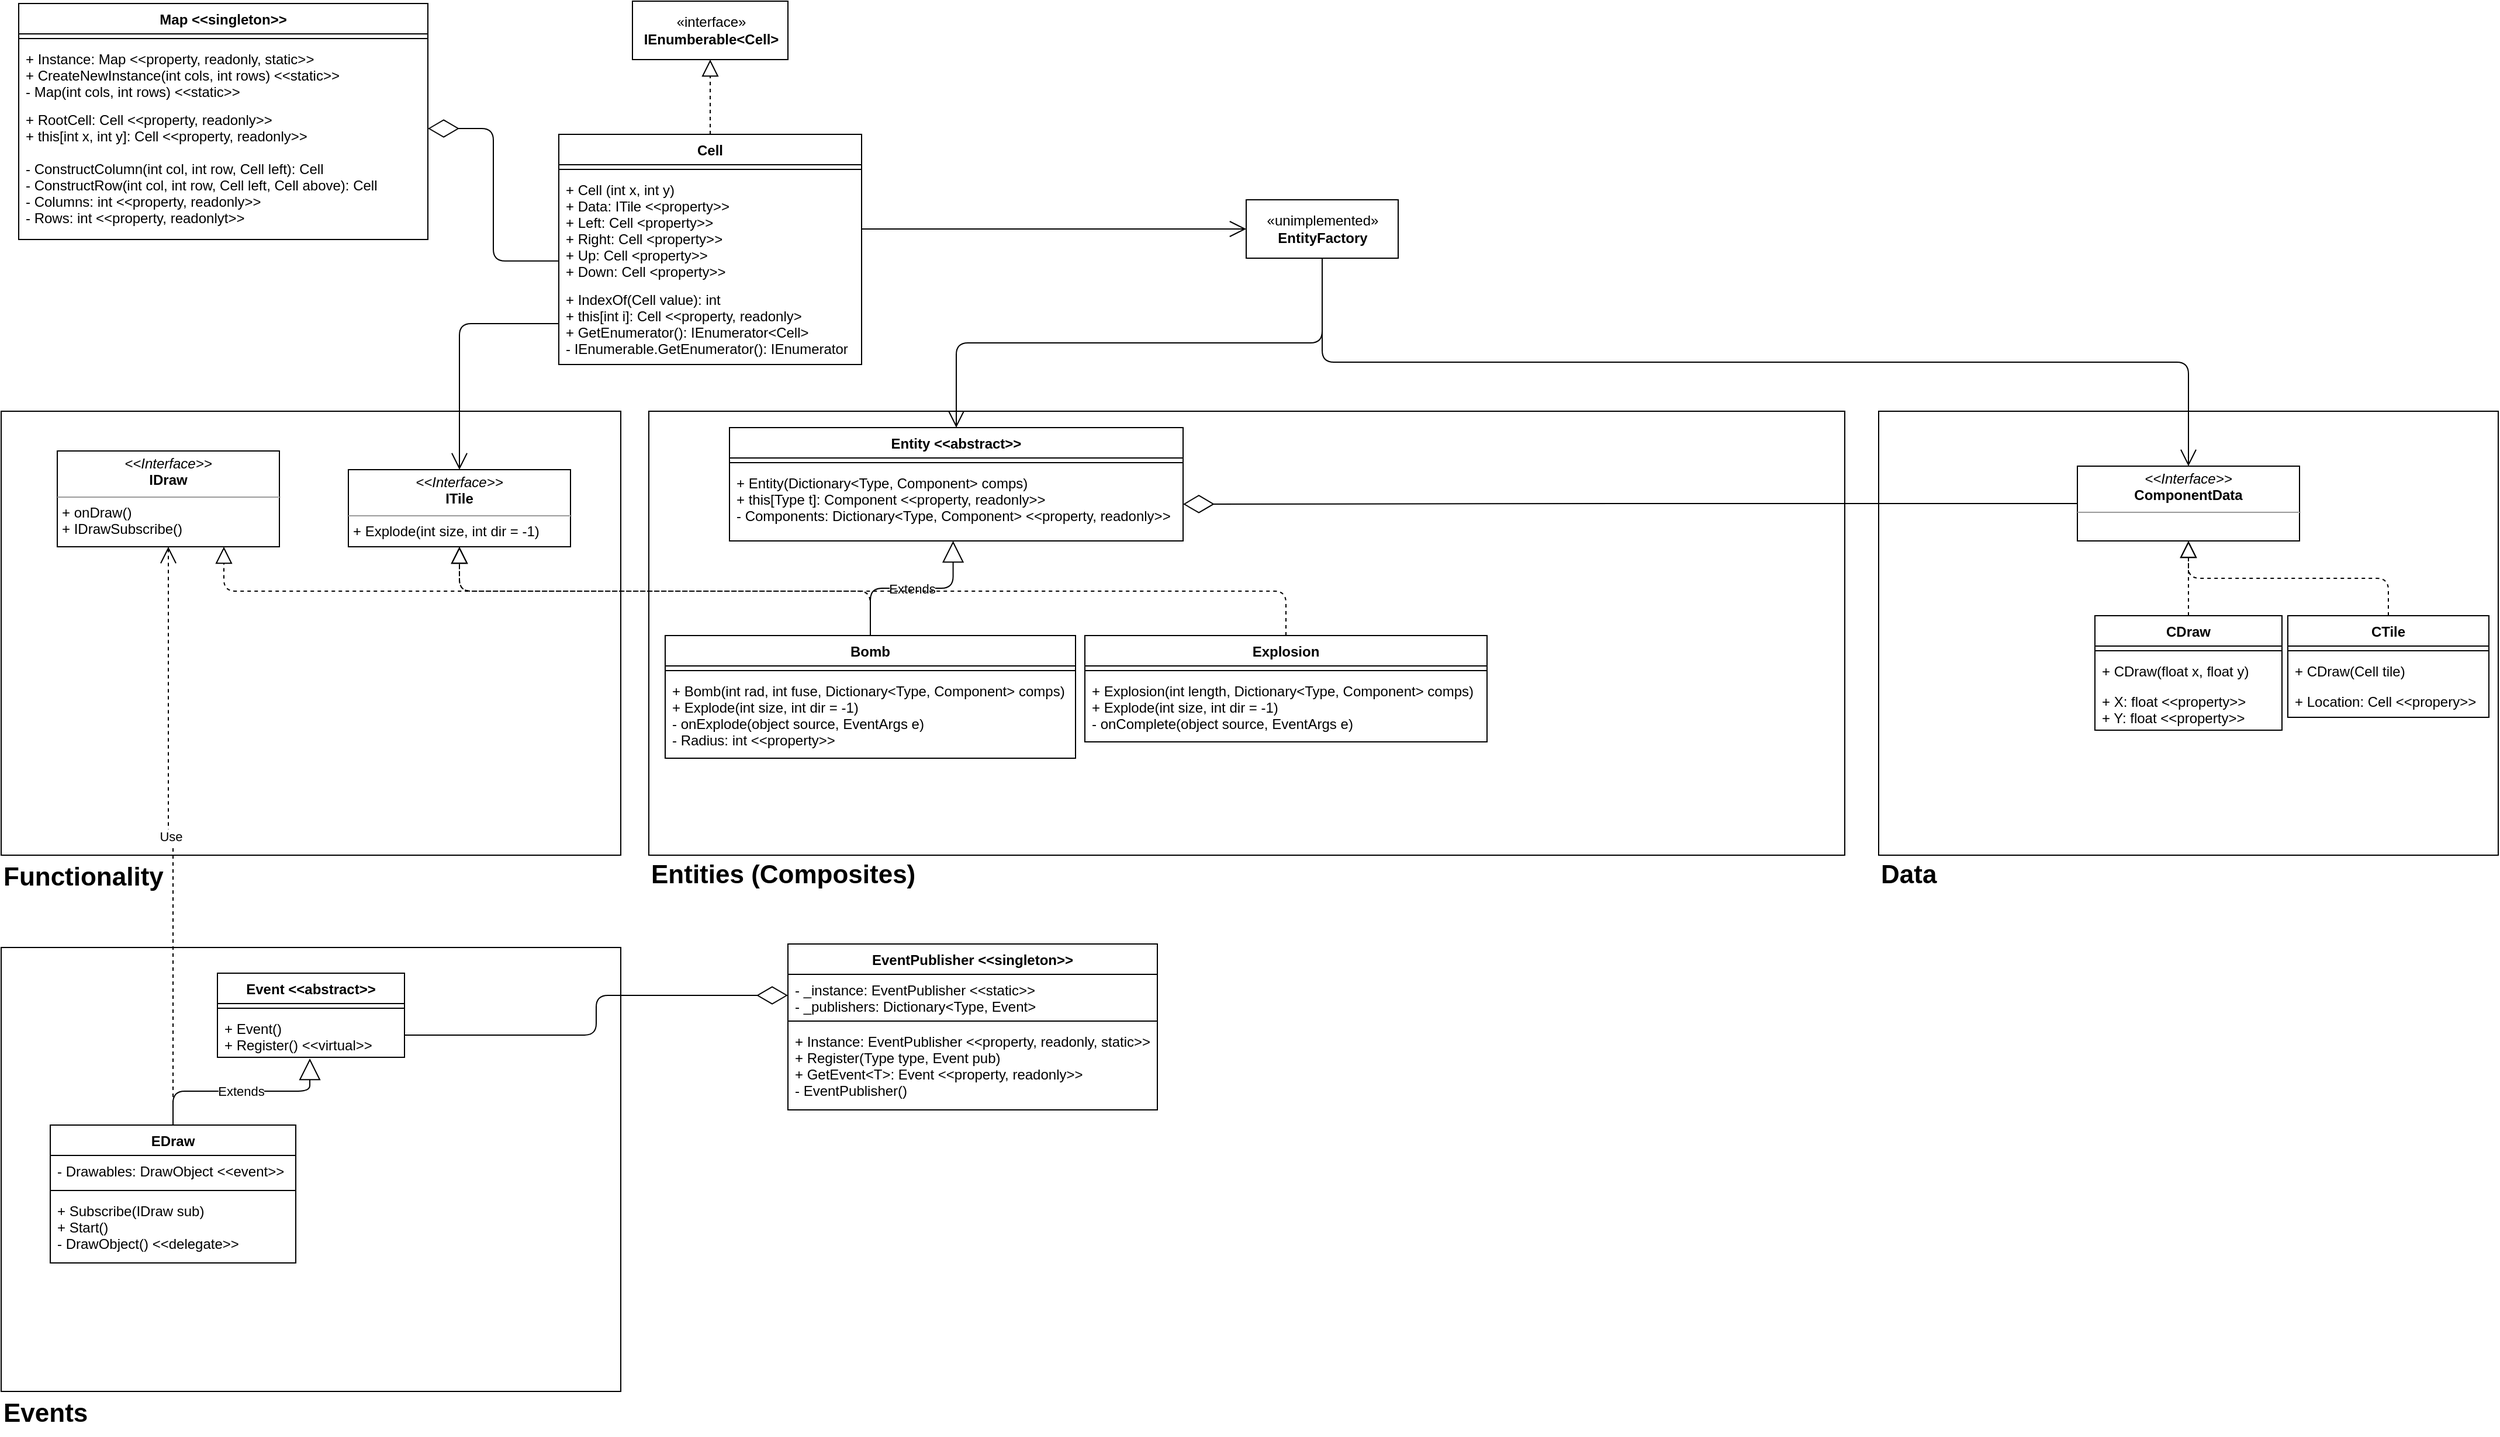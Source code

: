 <mxfile version="14.6.6" type="github"><diagram id="C5RBs43oDa-KdzZeNtuy" name="Page-1"><mxGraphModel dx="932" dy="702" grid="0" gridSize="10" guides="1" tooltips="1" connect="1" arrows="1" fold="1" page="1" pageScale="1" pageWidth="3300" pageHeight="4681" math="0" shadow="0"><root><mxCell id="WIyWlLk6GJQsqaUBKTNV-0"/><mxCell id="WIyWlLk6GJQsqaUBKTNV-1" parent="WIyWlLk6GJQsqaUBKTNV-0"/><mxCell id="XTQqbxuWLV4xCFqVh-AC-67" value="" style="rounded=0;whiteSpace=wrap;html=1;" parent="WIyWlLk6GJQsqaUBKTNV-1" vertex="1"><mxGeometry x="12" y="845" width="530" height="380" as="geometry"/></mxCell><mxCell id="XTQqbxuWLV4xCFqVh-AC-40" value="" style="rounded=0;whiteSpace=wrap;html=1;" parent="WIyWlLk6GJQsqaUBKTNV-1" vertex="1"><mxGeometry x="12" y="386" width="530" height="380" as="geometry"/></mxCell><mxCell id="XTQqbxuWLV4xCFqVh-AC-42" value="" style="rounded=0;whiteSpace=wrap;html=1;" parent="WIyWlLk6GJQsqaUBKTNV-1" vertex="1"><mxGeometry x="566" y="386" width="1023" height="380" as="geometry"/></mxCell><mxCell id="XTQqbxuWLV4xCFqVh-AC-43" value="" style="rounded=0;whiteSpace=wrap;html=1;" parent="WIyWlLk6GJQsqaUBKTNV-1" vertex="1"><mxGeometry x="1618" y="386" width="530" height="380" as="geometry"/></mxCell><mxCell id="zkfFHV4jXpPFQw0GAbJ--0" value="Cell" style="swimlane;fontStyle=1;align=center;verticalAlign=top;childLayout=stackLayout;horizontal=1;startSize=26;horizontalStack=0;resizeParent=1;resizeLast=0;collapsible=1;marginBottom=0;rounded=0;shadow=0;strokeWidth=1;" parent="WIyWlLk6GJQsqaUBKTNV-1" vertex="1"><mxGeometry x="489" y="149" width="259" height="197" as="geometry"><mxRectangle x="230" y="140" width="160" height="26" as="alternateBounds"/></mxGeometry></mxCell><mxCell id="zkfFHV4jXpPFQw0GAbJ--4" value="" style="line;html=1;strokeWidth=1;align=left;verticalAlign=middle;spacingTop=-1;spacingLeft=3;spacingRight=3;rotatable=0;labelPosition=right;points=[];portConstraint=eastwest;" parent="zkfFHV4jXpPFQw0GAbJ--0" vertex="1"><mxGeometry y="26" width="259" height="8" as="geometry"/></mxCell><mxCell id="XTQqbxuWLV4xCFqVh-AC-19" value="+ Cell (int x, int y)&#10;+ Data: ITile &lt;&lt;property&gt;&gt;&#10;+ Left: Cell &lt;property&gt;&gt;&#10;+ Right: Cell &lt;property&gt;&gt;&#10;+ Up: Cell &lt;property&gt;&gt;&#10;+ Down: Cell &lt;property&gt;&gt;" style="text;strokeColor=none;fillColor=none;align=left;verticalAlign=top;spacingLeft=4;spacingRight=4;overflow=hidden;rotatable=0;points=[[0,0.5],[1,0.5]];portConstraint=eastwest;" parent="zkfFHV4jXpPFQw0GAbJ--0" vertex="1"><mxGeometry y="34" width="259" height="94" as="geometry"/></mxCell><mxCell id="XTQqbxuWLV4xCFqVh-AC-16" value="+ IndexOf(Cell value): int&#10;+ this[int i]: Cell &lt;&lt;property, readonly&gt;&#10;+ GetEnumerator(): IEnumerator&lt;Cell&gt;&#10;- IEnumerable.GetEnumerator(): IEnumerator" style="text;strokeColor=none;fillColor=none;align=left;verticalAlign=top;spacingLeft=4;spacingRight=4;overflow=hidden;rotatable=0;points=[[0,0.5],[1,0.5]];portConstraint=eastwest;" parent="zkfFHV4jXpPFQw0GAbJ--0" vertex="1"><mxGeometry y="128" width="259" height="68" as="geometry"/></mxCell><mxCell id="zkfFHV4jXpPFQw0GAbJ--17" value="Map &lt;&lt;singleton&gt;&gt;" style="swimlane;fontStyle=1;align=center;verticalAlign=top;childLayout=stackLayout;horizontal=1;startSize=26;horizontalStack=0;resizeParent=1;resizeLast=0;collapsible=1;marginBottom=0;rounded=0;shadow=0;strokeWidth=1;" parent="WIyWlLk6GJQsqaUBKTNV-1" vertex="1"><mxGeometry x="27" y="37" width="350" height="202" as="geometry"><mxRectangle x="550" y="140" width="160" height="26" as="alternateBounds"/></mxGeometry></mxCell><mxCell id="zkfFHV4jXpPFQw0GAbJ--23" value="" style="line;html=1;strokeWidth=1;align=left;verticalAlign=middle;spacingTop=-1;spacingLeft=3;spacingRight=3;rotatable=0;labelPosition=right;points=[];portConstraint=eastwest;" parent="zkfFHV4jXpPFQw0GAbJ--17" vertex="1"><mxGeometry y="26" width="350" height="8" as="geometry"/></mxCell><mxCell id="XTQqbxuWLV4xCFqVh-AC-2" value="+ Instance: Map &lt;&lt;property, readonly, static&gt;&gt;&#10;+ CreateNewInstance(int cols, int rows) &lt;&lt;static&gt;&gt;&#10;- Map(int cols, int rows) &lt;&lt;static&gt;&gt;" style="text;strokeColor=none;fillColor=none;align=left;verticalAlign=top;spacingLeft=4;spacingRight=4;overflow=hidden;rotatable=0;points=[[0,0.5],[1,0.5]];portConstraint=eastwest;" parent="zkfFHV4jXpPFQw0GAbJ--17" vertex="1"><mxGeometry y="34" width="350" height="52" as="geometry"/></mxCell><mxCell id="XTQqbxuWLV4xCFqVh-AC-8" value="+ RootCell: Cell &lt;&lt;property, readonly&gt;&gt;&#10;+ this[int x, int y]: Cell &lt;&lt;property, readonly&gt;&gt;" style="text;strokeColor=none;fillColor=none;align=left;verticalAlign=top;spacingLeft=4;spacingRight=4;overflow=hidden;rotatable=0;points=[[0,0.5],[1,0.5]];portConstraint=eastwest;" parent="zkfFHV4jXpPFQw0GAbJ--17" vertex="1"><mxGeometry y="86" width="350" height="42" as="geometry"/></mxCell><mxCell id="XTQqbxuWLV4xCFqVh-AC-4" value="- ConstructColumn(int col, int row, Cell left): Cell&#10;- ConstructRow(int col, int row, Cell left, Cell above): Cell&#10;- Columns: int &lt;&lt;property, readonly&gt;&gt;&#10;- Rows: int &lt;&lt;property, readonlyt&gt;&gt;" style="text;strokeColor=none;fillColor=none;align=left;verticalAlign=top;spacingLeft=4;spacingRight=4;overflow=hidden;rotatable=0;points=[[0,0.5],[1,0.5]];portConstraint=eastwest;" parent="zkfFHV4jXpPFQw0GAbJ--17" vertex="1"><mxGeometry y="128" width="350" height="70" as="geometry"/></mxCell><mxCell id="XTQqbxuWLV4xCFqVh-AC-21" value="«interface»&lt;br&gt;&lt;b&gt;IEnumberable&amp;lt;Cell&amp;gt;&lt;/b&gt;" style="html=1;" parent="WIyWlLk6GJQsqaUBKTNV-1" vertex="1"><mxGeometry x="552" y="35" width="133" height="50" as="geometry"/></mxCell><mxCell id="XTQqbxuWLV4xCFqVh-AC-26" value="" style="endArrow=block;dashed=1;endFill=0;endSize=12;html=1;exitX=0.5;exitY=0;exitDx=0;exitDy=0;entryX=0.5;entryY=1;entryDx=0;entryDy=0;" parent="WIyWlLk6GJQsqaUBKTNV-1" source="zkfFHV4jXpPFQw0GAbJ--0" target="XTQqbxuWLV4xCFqVh-AC-21" edge="1"><mxGeometry width="160" relative="1" as="geometry"><mxPoint x="565" y="114" as="sourcePoint"/><mxPoint x="725" y="114" as="targetPoint"/></mxGeometry></mxCell><mxCell id="XTQqbxuWLV4xCFqVh-AC-32" value="" style="endArrow=diamondThin;endFill=0;endSize=24;html=1;entryX=1;entryY=0.5;entryDx=0;entryDy=0;exitX=0.001;exitY=0.791;exitDx=0;exitDy=0;edgeStyle=orthogonalEdgeStyle;exitPerimeter=0;" parent="WIyWlLk6GJQsqaUBKTNV-1" source="XTQqbxuWLV4xCFqVh-AC-19" target="XTQqbxuWLV4xCFqVh-AC-8" edge="1"><mxGeometry width="160" relative="1" as="geometry"><mxPoint x="489" y="282" as="sourcePoint"/><mxPoint x="380" y="197" as="targetPoint"/></mxGeometry></mxCell><mxCell id="XTQqbxuWLV4xCFqVh-AC-34" value="Entity &lt;&lt;abstract&gt;&gt;" style="swimlane;fontStyle=1;align=center;verticalAlign=top;childLayout=stackLayout;horizontal=1;startSize=26;horizontalStack=0;resizeParent=1;resizeParentMax=0;resizeLast=0;collapsible=1;marginBottom=0;" parent="WIyWlLk6GJQsqaUBKTNV-1" vertex="1"><mxGeometry x="635" y="400" width="388" height="97" as="geometry"/></mxCell><mxCell id="XTQqbxuWLV4xCFqVh-AC-36" value="" style="line;strokeWidth=1;fillColor=none;align=left;verticalAlign=middle;spacingTop=-1;spacingLeft=3;spacingRight=3;rotatable=0;labelPosition=right;points=[];portConstraint=eastwest;" parent="XTQqbxuWLV4xCFqVh-AC-34" vertex="1"><mxGeometry y="26" width="388" height="8" as="geometry"/></mxCell><mxCell id="XTQqbxuWLV4xCFqVh-AC-37" value="+ Entity(Dictionary&lt;Type, Component&gt; comps)&#10;+ this[Type t]: Component &lt;&lt;property, readonly&gt;&gt;&#10;- Components: Dictionary&lt;Type, Component&gt; &lt;&lt;property, readonly&gt;&gt;" style="text;strokeColor=none;fillColor=none;align=left;verticalAlign=top;spacingLeft=4;spacingRight=4;overflow=hidden;rotatable=0;points=[[0,0.5],[1,0.5]];portConstraint=eastwest;" parent="XTQqbxuWLV4xCFqVh-AC-34" vertex="1"><mxGeometry y="34" width="388" height="63" as="geometry"/></mxCell><mxCell id="XTQqbxuWLV4xCFqVh-AC-39" value="&lt;p style=&quot;margin: 0px ; margin-top: 4px ; text-align: center&quot;&gt;&lt;i&gt;&amp;lt;&amp;lt;Interface&amp;gt;&amp;gt;&lt;/i&gt;&lt;br&gt;&lt;b&gt;ComponentData&lt;/b&gt;&lt;/p&gt;&lt;hr size=&quot;1&quot;&gt;&lt;p style=&quot;margin: 0px ; margin-left: 4px&quot;&gt;&lt;br&gt;&lt;/p&gt;" style="verticalAlign=top;align=left;overflow=fill;fontSize=12;fontFamily=Helvetica;html=1;" parent="WIyWlLk6GJQsqaUBKTNV-1" vertex="1"><mxGeometry x="1788" y="433" width="190" height="64" as="geometry"/></mxCell><mxCell id="XTQqbxuWLV4xCFqVh-AC-44" value="&lt;b&gt;&lt;font style=&quot;font-size: 22px&quot;&gt;Functionality&lt;/font&gt;&lt;/b&gt;" style="text;html=1;strokeColor=none;fillColor=none;align=left;verticalAlign=middle;whiteSpace=wrap;rounded=0;" parent="WIyWlLk6GJQsqaUBKTNV-1" vertex="1"><mxGeometry x="12" y="766" width="176" height="38" as="geometry"/></mxCell><mxCell id="XTQqbxuWLV4xCFqVh-AC-45" value="&lt;b&gt;&lt;font style=&quot;font-size: 22px&quot;&gt;Entities (Composites)&lt;/font&gt;&lt;/b&gt;" style="text;html=1;strokeColor=none;fillColor=none;align=left;verticalAlign=middle;whiteSpace=wrap;rounded=0;" parent="WIyWlLk6GJQsqaUBKTNV-1" vertex="1"><mxGeometry x="566" y="764" width="260" height="38" as="geometry"/></mxCell><mxCell id="XTQqbxuWLV4xCFqVh-AC-46" value="&lt;b&gt;&lt;font style=&quot;font-size: 22px&quot;&gt;Data&lt;/font&gt;&lt;/b&gt;" style="text;html=1;strokeColor=none;fillColor=none;align=left;verticalAlign=middle;whiteSpace=wrap;rounded=0;" parent="WIyWlLk6GJQsqaUBKTNV-1" vertex="1"><mxGeometry x="1618" y="764" width="176" height="38" as="geometry"/></mxCell><mxCell id="XTQqbxuWLV4xCFqVh-AC-47" value="" style="endArrow=diamondThin;endFill=0;endSize=24;html=1;exitX=0;exitY=0.5;exitDx=0;exitDy=0;edgeStyle=orthogonalEdgeStyle;entryX=1;entryY=0.5;entryDx=0;entryDy=0;" parent="WIyWlLk6GJQsqaUBKTNV-1" source="XTQqbxuWLV4xCFqVh-AC-39" target="XTQqbxuWLV4xCFqVh-AC-37" edge="1"><mxGeometry width="160" relative="1" as="geometry"><mxPoint x="1219.259" y="325.354" as="sourcePoint"/><mxPoint x="1106" y="184" as="targetPoint"/></mxGeometry></mxCell><mxCell id="XTQqbxuWLV4xCFqVh-AC-49" value="&lt;p style=&quot;margin: 0px ; margin-top: 4px ; text-align: center&quot;&gt;&lt;i&gt;&amp;lt;&amp;lt;Interface&amp;gt;&amp;gt;&lt;/i&gt;&lt;br&gt;&lt;b&gt;ITile&lt;/b&gt;&lt;/p&gt;&lt;hr size=&quot;1&quot;&gt;&lt;p style=&quot;margin: 0px ; margin-left: 4px&quot;&gt;+ Explode(int size, int dir = -1)&lt;/p&gt;" style="verticalAlign=top;align=left;overflow=fill;fontSize=12;fontFamily=Helvetica;html=1;" parent="WIyWlLk6GJQsqaUBKTNV-1" vertex="1"><mxGeometry x="309" y="436" width="190" height="66" as="geometry"/></mxCell><mxCell id="XTQqbxuWLV4xCFqVh-AC-51" value="" style="endArrow=open;endFill=1;endSize=12;html=1;strokeWidth=1;entryX=0.5;entryY=0;entryDx=0;entryDy=0;edgeStyle=orthogonalEdgeStyle;" parent="WIyWlLk6GJQsqaUBKTNV-1" source="XTQqbxuWLV4xCFqVh-AC-16" target="XTQqbxuWLV4xCFqVh-AC-49" edge="1"><mxGeometry width="160" relative="1" as="geometry"><mxPoint x="303" y="359" as="sourcePoint"/><mxPoint x="463" y="359" as="targetPoint"/></mxGeometry></mxCell><mxCell id="XTQqbxuWLV4xCFqVh-AC-52" value="&lt;p style=&quot;margin: 0px ; margin-top: 4px ; text-align: center&quot;&gt;&lt;i&gt;&amp;lt;&amp;lt;Interface&amp;gt;&amp;gt;&lt;/i&gt;&lt;br&gt;&lt;b&gt;IDraw&lt;/b&gt;&lt;/p&gt;&lt;hr size=&quot;1&quot;&gt;&lt;p style=&quot;margin: 0px ; margin-left: 4px&quot;&gt;+ onDraw()&lt;/p&gt;&lt;p style=&quot;margin: 0px ; margin-left: 4px&quot;&gt;+ IDrawSubscribe()&lt;/p&gt;" style="verticalAlign=top;align=left;overflow=fill;fontSize=12;fontFamily=Helvetica;html=1;" parent="WIyWlLk6GJQsqaUBKTNV-1" vertex="1"><mxGeometry x="60" y="420" width="190" height="82" as="geometry"/></mxCell><mxCell id="XTQqbxuWLV4xCFqVh-AC-53" value="CDraw" style="swimlane;fontStyle=1;align=center;verticalAlign=top;childLayout=stackLayout;horizontal=1;startSize=26;horizontalStack=0;resizeParent=1;resizeParentMax=0;resizeLast=0;collapsible=1;marginBottom=0;" parent="WIyWlLk6GJQsqaUBKTNV-1" vertex="1"><mxGeometry x="1803" y="561" width="160" height="98" as="geometry"/></mxCell><mxCell id="XTQqbxuWLV4xCFqVh-AC-55" value="" style="line;strokeWidth=1;fillColor=none;align=left;verticalAlign=middle;spacingTop=-1;spacingLeft=3;spacingRight=3;rotatable=0;labelPosition=right;points=[];portConstraint=eastwest;" parent="XTQqbxuWLV4xCFqVh-AC-53" vertex="1"><mxGeometry y="26" width="160" height="8" as="geometry"/></mxCell><mxCell id="XTQqbxuWLV4xCFqVh-AC-56" value="+ CDraw(float x, float y)" style="text;strokeColor=none;fillColor=none;align=left;verticalAlign=top;spacingLeft=4;spacingRight=4;overflow=hidden;rotatable=0;points=[[0,0.5],[1,0.5]];portConstraint=eastwest;" parent="XTQqbxuWLV4xCFqVh-AC-53" vertex="1"><mxGeometry y="34" width="160" height="26" as="geometry"/></mxCell><mxCell id="XTQqbxuWLV4xCFqVh-AC-57" value="+ X: float &lt;&lt;property&gt;&gt;&#10;+ Y: float &lt;&lt;property&gt;&gt;" style="text;strokeColor=none;fillColor=none;align=left;verticalAlign=top;spacingLeft=4;spacingRight=4;overflow=hidden;rotatable=0;points=[[0,0.5],[1,0.5]];portConstraint=eastwest;" parent="XTQqbxuWLV4xCFqVh-AC-53" vertex="1"><mxGeometry y="60" width="160" height="38" as="geometry"/></mxCell><mxCell id="XTQqbxuWLV4xCFqVh-AC-58" value="" style="endArrow=block;dashed=1;endFill=0;endSize=12;html=1;strokeWidth=1;edgeStyle=orthogonalEdgeStyle;exitX=0.5;exitY=0;exitDx=0;exitDy=0;entryX=0.5;entryY=1;entryDx=0;entryDy=0;" parent="WIyWlLk6GJQsqaUBKTNV-1" source="XTQqbxuWLV4xCFqVh-AC-53" target="XTQqbxuWLV4xCFqVh-AC-39" edge="1"><mxGeometry width="160" relative="1" as="geometry"><mxPoint x="1941" y="537" as="sourcePoint"/><mxPoint x="2101" y="537" as="targetPoint"/></mxGeometry></mxCell><mxCell id="XTQqbxuWLV4xCFqVh-AC-59" value="Event &lt;&lt;abstract&gt;&gt;" style="swimlane;fontStyle=1;align=center;verticalAlign=top;childLayout=stackLayout;horizontal=1;startSize=26;horizontalStack=0;resizeParent=1;resizeParentMax=0;resizeLast=0;collapsible=1;marginBottom=0;" parent="WIyWlLk6GJQsqaUBKTNV-1" vertex="1"><mxGeometry x="197" y="867" width="160" height="72" as="geometry"/></mxCell><mxCell id="XTQqbxuWLV4xCFqVh-AC-61" value="" style="line;strokeWidth=1;fillColor=none;align=left;verticalAlign=middle;spacingTop=-1;spacingLeft=3;spacingRight=3;rotatable=0;labelPosition=right;points=[];portConstraint=eastwest;" parent="XTQqbxuWLV4xCFqVh-AC-59" vertex="1"><mxGeometry y="26" width="160" height="8" as="geometry"/></mxCell><mxCell id="XTQqbxuWLV4xCFqVh-AC-62" value="+ Event()&#10;+ Register() &lt;&lt;virtual&gt;&gt;" style="text;strokeColor=none;fillColor=none;align=left;verticalAlign=top;spacingLeft=4;spacingRight=4;overflow=hidden;rotatable=0;points=[[0,0.5],[1,0.5]];portConstraint=eastwest;" parent="XTQqbxuWLV4xCFqVh-AC-59" vertex="1"><mxGeometry y="34" width="160" height="38" as="geometry"/></mxCell><mxCell id="XTQqbxuWLV4xCFqVh-AC-63" value="EDraw" style="swimlane;fontStyle=1;align=center;verticalAlign=top;childLayout=stackLayout;horizontal=1;startSize=26;horizontalStack=0;resizeParent=1;resizeParentMax=0;resizeLast=0;collapsible=1;marginBottom=0;" parent="WIyWlLk6GJQsqaUBKTNV-1" vertex="1"><mxGeometry x="54" y="997" width="210" height="118" as="geometry"/></mxCell><mxCell id="XTQqbxuWLV4xCFqVh-AC-64" value="- Drawables: DrawObject &lt;&lt;event&gt;&gt;" style="text;strokeColor=none;fillColor=none;align=left;verticalAlign=top;spacingLeft=4;spacingRight=4;overflow=hidden;rotatable=0;points=[[0,0.5],[1,0.5]];portConstraint=eastwest;" parent="XTQqbxuWLV4xCFqVh-AC-63" vertex="1"><mxGeometry y="26" width="210" height="26" as="geometry"/></mxCell><mxCell id="XTQqbxuWLV4xCFqVh-AC-65" value="" style="line;strokeWidth=1;fillColor=none;align=left;verticalAlign=middle;spacingTop=-1;spacingLeft=3;spacingRight=3;rotatable=0;labelPosition=right;points=[];portConstraint=eastwest;" parent="XTQqbxuWLV4xCFqVh-AC-63" vertex="1"><mxGeometry y="52" width="210" height="8" as="geometry"/></mxCell><mxCell id="XTQqbxuWLV4xCFqVh-AC-66" value="+ Subscribe(IDraw sub)&#10;+ Start()&#10;- DrawObject() &lt;&lt;delegate&gt;&gt;" style="text;strokeColor=none;fillColor=none;align=left;verticalAlign=top;spacingLeft=4;spacingRight=4;overflow=hidden;rotatable=0;points=[[0,0.5],[1,0.5]];portConstraint=eastwest;" parent="XTQqbxuWLV4xCFqVh-AC-63" vertex="1"><mxGeometry y="60" width="210" height="58" as="geometry"/></mxCell><mxCell id="XTQqbxuWLV4xCFqVh-AC-68" value="Extends" style="endArrow=block;endSize=16;endFill=0;html=1;strokeWidth=1;exitX=0.5;exitY=0;exitDx=0;exitDy=0;edgeStyle=orthogonalEdgeStyle;entryX=0.494;entryY=1.026;entryDx=0;entryDy=0;entryPerimeter=0;" parent="WIyWlLk6GJQsqaUBKTNV-1" source="XTQqbxuWLV4xCFqVh-AC-63" target="XTQqbxuWLV4xCFqVh-AC-62" edge="1"><mxGeometry width="160" relative="1" as="geometry"><mxPoint x="665" y="1315" as="sourcePoint"/><mxPoint x="825" y="1315" as="targetPoint"/></mxGeometry></mxCell><mxCell id="XTQqbxuWLV4xCFqVh-AC-69" value="Use" style="endArrow=open;endSize=12;dashed=1;html=1;strokeWidth=1;exitX=0.5;exitY=0;exitDx=0;exitDy=0;entryX=0.5;entryY=1;entryDx=0;entryDy=0;edgeStyle=orthogonalEdgeStyle;" parent="WIyWlLk6GJQsqaUBKTNV-1" source="XTQqbxuWLV4xCFqVh-AC-63" target="XTQqbxuWLV4xCFqVh-AC-52" edge="1"><mxGeometry width="160" relative="1" as="geometry"><mxPoint x="89" y="657" as="sourcePoint"/><mxPoint x="249" y="657" as="targetPoint"/></mxGeometry></mxCell><mxCell id="XTQqbxuWLV4xCFqVh-AC-70" value="&lt;b&gt;&lt;font style=&quot;font-size: 22px&quot;&gt;Events&lt;/font&gt;&lt;/b&gt;" style="text;html=1;strokeColor=none;fillColor=none;align=left;verticalAlign=middle;whiteSpace=wrap;rounded=0;" parent="WIyWlLk6GJQsqaUBKTNV-1" vertex="1"><mxGeometry x="12" y="1225" width="176" height="38" as="geometry"/></mxCell><mxCell id="XTQqbxuWLV4xCFqVh-AC-72" value="" style="endArrow=open;endFill=1;endSize=12;html=1;strokeWidth=1;exitX=0.5;exitY=1;exitDx=0;exitDy=0;edgeStyle=orthogonalEdgeStyle;entryX=0.5;entryY=0;entryDx=0;entryDy=0;" parent="WIyWlLk6GJQsqaUBKTNV-1" source="XTQqbxuWLV4xCFqVh-AC-77" target="XTQqbxuWLV4xCFqVh-AC-39" edge="1"><mxGeometry width="160" relative="1" as="geometry"><mxPoint x="1119" y="255" as="sourcePoint"/><mxPoint x="1311" y="317" as="targetPoint"/></mxGeometry></mxCell><mxCell id="XTQqbxuWLV4xCFqVh-AC-74" value="" style="endArrow=open;endFill=1;endSize=12;html=1;strokeWidth=1;edgeStyle=orthogonalEdgeStyle;entryX=0.5;entryY=0;entryDx=0;entryDy=0;exitX=0.5;exitY=1;exitDx=0;exitDy=0;" parent="WIyWlLk6GJQsqaUBKTNV-1" source="XTQqbxuWLV4xCFqVh-AC-77" target="XTQqbxuWLV4xCFqVh-AC-34" edge="1"><mxGeometry width="160" relative="1" as="geometry"><mxPoint x="1119" y="255" as="sourcePoint"/><mxPoint x="1391" y="443" as="targetPoint"/></mxGeometry></mxCell><mxCell id="XTQqbxuWLV4xCFqVh-AC-75" value="" style="endArrow=open;endFill=1;endSize=12;html=1;strokeWidth=1;edgeStyle=orthogonalEdgeStyle;entryX=0;entryY=0.5;entryDx=0;entryDy=0;exitX=1;exitY=0.5;exitDx=0;exitDy=0;" parent="WIyWlLk6GJQsqaUBKTNV-1" source="XTQqbxuWLV4xCFqVh-AC-19" target="XTQqbxuWLV4xCFqVh-AC-77" edge="1"><mxGeometry width="160" relative="1" as="geometry"><mxPoint x="1129" y="71" as="sourcePoint"/><mxPoint x="1064" y="230" as="targetPoint"/></mxGeometry></mxCell><mxCell id="XTQqbxuWLV4xCFqVh-AC-77" value="«unimplemented»&lt;br&gt;&lt;b&gt;EntityFactory&lt;/b&gt;" style="html=1;" parent="WIyWlLk6GJQsqaUBKTNV-1" vertex="1"><mxGeometry x="1077" y="205" width="130" height="50" as="geometry"/></mxCell><mxCell id="XTQqbxuWLV4xCFqVh-AC-78" value="EventPublisher &lt;&lt;singleton&gt;&gt;" style="swimlane;fontStyle=1;align=center;verticalAlign=top;childLayout=stackLayout;horizontal=1;startSize=26;horizontalStack=0;resizeParent=1;resizeParentMax=0;resizeLast=0;collapsible=1;marginBottom=0;" parent="WIyWlLk6GJQsqaUBKTNV-1" vertex="1"><mxGeometry x="685" y="842" width="316" height="142" as="geometry"/></mxCell><mxCell id="XTQqbxuWLV4xCFqVh-AC-79" value="- _instance: EventPublisher &lt;&lt;static&gt;&gt;&#10;- _publishers: Dictionary&lt;Type, Event&gt;" style="text;strokeColor=none;fillColor=none;align=left;verticalAlign=top;spacingLeft=4;spacingRight=4;overflow=hidden;rotatable=0;points=[[0,0.5],[1,0.5]];portConstraint=eastwest;" parent="XTQqbxuWLV4xCFqVh-AC-78" vertex="1"><mxGeometry y="26" width="316" height="36" as="geometry"/></mxCell><mxCell id="XTQqbxuWLV4xCFqVh-AC-80" value="" style="line;strokeWidth=1;fillColor=none;align=left;verticalAlign=middle;spacingTop=-1;spacingLeft=3;spacingRight=3;rotatable=0;labelPosition=right;points=[];portConstraint=eastwest;" parent="XTQqbxuWLV4xCFqVh-AC-78" vertex="1"><mxGeometry y="62" width="316" height="8" as="geometry"/></mxCell><mxCell id="XTQqbxuWLV4xCFqVh-AC-81" value="+ Instance: EventPublisher &lt;&lt;property, readonly, static&gt;&gt;&#10;+ Register(Type type, Event pub)&#10;+ GetEvent&lt;T&gt;: Event &lt;&lt;property, readonly&gt;&gt;&#10;- EventPublisher()" style="text;strokeColor=none;fillColor=none;align=left;verticalAlign=top;spacingLeft=4;spacingRight=4;overflow=hidden;rotatable=0;points=[[0,0.5],[1,0.5]];portConstraint=eastwest;" parent="XTQqbxuWLV4xCFqVh-AC-78" vertex="1"><mxGeometry y="70" width="316" height="72" as="geometry"/></mxCell><mxCell id="XTQqbxuWLV4xCFqVh-AC-82" value="" style="endArrow=diamondThin;endFill=0;endSize=24;html=1;entryX=0;entryY=0.5;entryDx=0;entryDy=0;exitX=1;exitY=0.5;exitDx=0;exitDy=0;edgeStyle=orthogonalEdgeStyle;" parent="WIyWlLk6GJQsqaUBKTNV-1" source="XTQqbxuWLV4xCFqVh-AC-62" target="XTQqbxuWLV4xCFqVh-AC-79" edge="1"><mxGeometry width="160" relative="1" as="geometry"><mxPoint x="481" y="905" as="sourcePoint"/><mxPoint x="652" y="958" as="targetPoint"/></mxGeometry></mxCell><mxCell id="XTQqbxuWLV4xCFqVh-AC-83" value="Bomb" style="swimlane;fontStyle=1;align=center;verticalAlign=top;childLayout=stackLayout;horizontal=1;startSize=26;horizontalStack=0;resizeParent=1;resizeParentMax=0;resizeLast=0;collapsible=1;marginBottom=0;" parent="WIyWlLk6GJQsqaUBKTNV-1" vertex="1"><mxGeometry x="580" y="578" width="351" height="105" as="geometry"><mxRectangle x="740" y="578" width="61" height="26" as="alternateBounds"/></mxGeometry></mxCell><mxCell id="XTQqbxuWLV4xCFqVh-AC-85" value="" style="line;strokeWidth=1;fillColor=none;align=left;verticalAlign=middle;spacingTop=-1;spacingLeft=3;spacingRight=3;rotatable=0;labelPosition=right;points=[];portConstraint=eastwest;" parent="XTQqbxuWLV4xCFqVh-AC-83" vertex="1"><mxGeometry y="26" width="351" height="8" as="geometry"/></mxCell><mxCell id="XTQqbxuWLV4xCFqVh-AC-86" value="+ Bomb(int rad, int fuse, Dictionary&lt;Type, Component&gt; comps)&#10;+ Explode(int size, int dir = -1)&#10;- onExplode(object source, EventArgs e)&#10;- Radius: int &lt;&lt;property&gt;&gt;" style="text;strokeColor=none;fillColor=none;align=left;verticalAlign=top;spacingLeft=4;spacingRight=4;overflow=hidden;rotatable=0;points=[[0,0.5],[1,0.5]];portConstraint=eastwest;" parent="XTQqbxuWLV4xCFqVh-AC-83" vertex="1"><mxGeometry y="34" width="351" height="71" as="geometry"/></mxCell><mxCell id="XTQqbxuWLV4xCFqVh-AC-87" value="Extends" style="endArrow=block;endSize=16;endFill=0;html=1;strokeWidth=1;exitX=0.5;exitY=0;exitDx=0;exitDy=0;entryX=0.493;entryY=1;entryDx=0;entryDy=0;entryPerimeter=0;edgeStyle=orthogonalEdgeStyle;" parent="WIyWlLk6GJQsqaUBKTNV-1" source="XTQqbxuWLV4xCFqVh-AC-83" target="XTQqbxuWLV4xCFqVh-AC-37" edge="1"><mxGeometry width="160" relative="1" as="geometry"><mxPoint x="675" y="545" as="sourcePoint"/><mxPoint x="835" y="545" as="targetPoint"/></mxGeometry></mxCell><mxCell id="XTQqbxuWLV4xCFqVh-AC-88" value="" style="endArrow=block;dashed=1;endFill=0;endSize=12;html=1;strokeWidth=1;exitX=0.5;exitY=0;exitDx=0;exitDy=0;edgeStyle=orthogonalEdgeStyle;elbow=vertical;entryX=0.75;entryY=1;entryDx=0;entryDy=0;" parent="WIyWlLk6GJQsqaUBKTNV-1" source="XTQqbxuWLV4xCFqVh-AC-83" target="XTQqbxuWLV4xCFqVh-AC-52" edge="1"><mxGeometry width="160" relative="1" as="geometry"><mxPoint x="340" y="596" as="sourcePoint"/><mxPoint x="500" y="596" as="targetPoint"/></mxGeometry></mxCell><mxCell id="XTQqbxuWLV4xCFqVh-AC-89" value="" style="endArrow=block;dashed=1;endFill=0;endSize=12;html=1;strokeWidth=1;exitX=0.5;exitY=0;exitDx=0;exitDy=0;entryX=0.5;entryY=1;entryDx=0;entryDy=0;edgeStyle=orthogonalEdgeStyle;" parent="WIyWlLk6GJQsqaUBKTNV-1" source="XTQqbxuWLV4xCFqVh-AC-83" target="XTQqbxuWLV4xCFqVh-AC-49" edge="1"><mxGeometry width="160" relative="1" as="geometry"><mxPoint x="608" y="562" as="sourcePoint"/><mxPoint x="768" y="562" as="targetPoint"/></mxGeometry></mxCell><mxCell id="XTQqbxuWLV4xCFqVh-AC-90" value="CTile" style="swimlane;fontStyle=1;align=center;verticalAlign=top;childLayout=stackLayout;horizontal=1;startSize=26;horizontalStack=0;resizeParent=1;resizeParentMax=0;resizeLast=0;collapsible=1;marginBottom=0;" parent="WIyWlLk6GJQsqaUBKTNV-1" vertex="1"><mxGeometry x="1968" y="561" width="172" height="87" as="geometry"/></mxCell><mxCell id="XTQqbxuWLV4xCFqVh-AC-91" value="" style="line;strokeWidth=1;fillColor=none;align=left;verticalAlign=middle;spacingTop=-1;spacingLeft=3;spacingRight=3;rotatable=0;labelPosition=right;points=[];portConstraint=eastwest;" parent="XTQqbxuWLV4xCFqVh-AC-90" vertex="1"><mxGeometry y="26" width="172" height="8" as="geometry"/></mxCell><mxCell id="XTQqbxuWLV4xCFqVh-AC-92" value="+ CDraw(Cell tile)" style="text;strokeColor=none;fillColor=none;align=left;verticalAlign=top;spacingLeft=4;spacingRight=4;overflow=hidden;rotatable=0;points=[[0,0.5],[1,0.5]];portConstraint=eastwest;" parent="XTQqbxuWLV4xCFqVh-AC-90" vertex="1"><mxGeometry y="34" width="172" height="26" as="geometry"/></mxCell><mxCell id="XTQqbxuWLV4xCFqVh-AC-93" value="+ Location: Cell &lt;&lt;propery&gt;&gt;" style="text;strokeColor=none;fillColor=none;align=left;verticalAlign=top;spacingLeft=4;spacingRight=4;overflow=hidden;rotatable=0;points=[[0,0.5],[1,0.5]];portConstraint=eastwest;" parent="XTQqbxuWLV4xCFqVh-AC-90" vertex="1"><mxGeometry y="60" width="172" height="27" as="geometry"/></mxCell><mxCell id="XTQqbxuWLV4xCFqVh-AC-95" value="" style="endArrow=block;dashed=1;endFill=0;endSize=12;html=1;strokeWidth=1;edgeStyle=orthogonalEdgeStyle;exitX=0.5;exitY=0;exitDx=0;exitDy=0;entryX=0.5;entryY=1;entryDx=0;entryDy=0;" parent="WIyWlLk6GJQsqaUBKTNV-1" source="XTQqbxuWLV4xCFqVh-AC-90" target="XTQqbxuWLV4xCFqVh-AC-39" edge="1"><mxGeometry width="160" relative="1" as="geometry"><mxPoint x="1893" y="571" as="sourcePoint"/><mxPoint x="1954" y="805" as="targetPoint"/></mxGeometry></mxCell><mxCell id="XTQqbxuWLV4xCFqVh-AC-96" value="Explosion" style="swimlane;fontStyle=1;align=center;verticalAlign=top;childLayout=stackLayout;horizontal=1;startSize=26;horizontalStack=0;resizeParent=1;resizeParentMax=0;resizeLast=0;collapsible=1;marginBottom=0;" parent="WIyWlLk6GJQsqaUBKTNV-1" vertex="1"><mxGeometry x="939" y="578" width="344" height="91" as="geometry"/></mxCell><mxCell id="XTQqbxuWLV4xCFqVh-AC-98" value="" style="line;strokeWidth=1;fillColor=none;align=left;verticalAlign=middle;spacingTop=-1;spacingLeft=3;spacingRight=3;rotatable=0;labelPosition=right;points=[];portConstraint=eastwest;" parent="XTQqbxuWLV4xCFqVh-AC-96" vertex="1"><mxGeometry y="26" width="344" height="8" as="geometry"/></mxCell><mxCell id="XTQqbxuWLV4xCFqVh-AC-99" value="+ Explosion(int length, Dictionary&lt;Type, Component&gt; comps)&#10;+ Explode(int size, int dir = -1)&#10;- onComplete(object source, EventArgs e)" style="text;strokeColor=none;fillColor=none;align=left;verticalAlign=top;spacingLeft=4;spacingRight=4;overflow=hidden;rotatable=0;points=[[0,0.5],[1,0.5]];portConstraint=eastwest;" parent="XTQqbxuWLV4xCFqVh-AC-96" vertex="1"><mxGeometry y="34" width="344" height="57" as="geometry"/></mxCell><mxCell id="XTQqbxuWLV4xCFqVh-AC-107" value="" style="endArrow=block;dashed=1;endFill=0;endSize=12;html=1;strokeWidth=1;exitX=0.5;exitY=0;exitDx=0;exitDy=0;entryX=0.5;entryY=1;entryDx=0;entryDy=0;edgeStyle=orthogonalEdgeStyle;" parent="WIyWlLk6GJQsqaUBKTNV-1" source="XTQqbxuWLV4xCFqVh-AC-96" target="XTQqbxuWLV4xCFqVh-AC-49" edge="1"><mxGeometry width="160" relative="1" as="geometry"><mxPoint x="995" y="1063" as="sourcePoint"/><mxPoint x="1155" y="1063" as="targetPoint"/></mxGeometry></mxCell></root></mxGraphModel></diagram></mxfile>